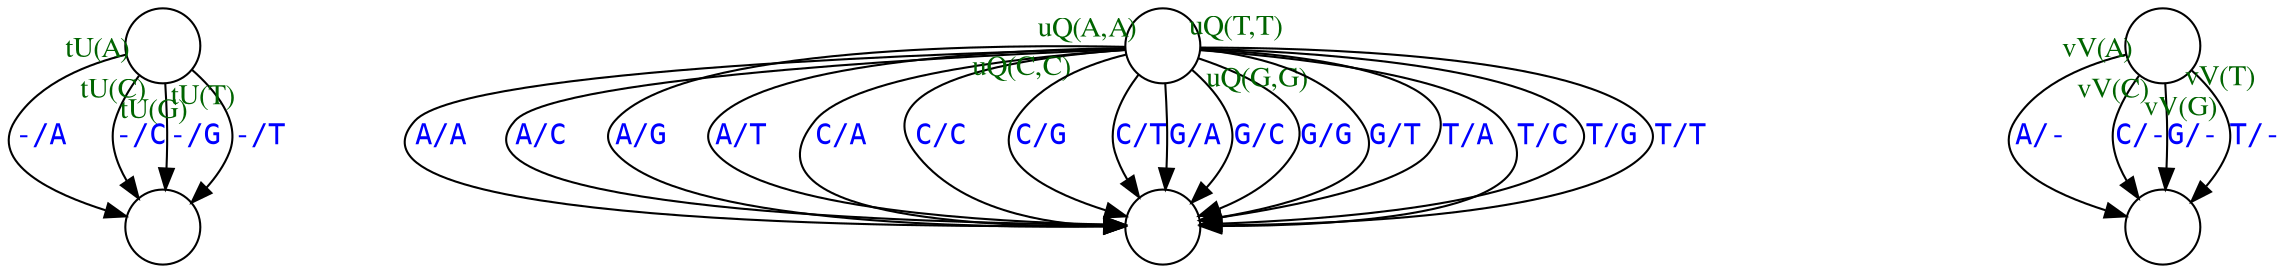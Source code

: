digraph G {

    S [label="", shape=circle];

    I [label="", shape=circle];

    W [label="", shape=circle, ordering="out"];
    X [label="", shape=circle];

    M [label="", shape=circle];

    D [label="", shape=circle];

S->I [label="-/A" taillabel="tU(A)" labeldistance=1.4 fontcolor="blue" labelfontcolor="black" fontname="Courier" labelfontname="Times" labelfontcolor="darkgreen"];
S->I [label="-/C" taillabel="tU(C)" labeldistance=1.4 fontcolor="blue" labelfontcolor="black" fontname="Courier" labelfontname="Times" labelfontcolor="darkgreen"];
S->I [label="-/G" taillabel="tU(G)" labeldistance=1.4 fontcolor="blue" labelfontcolor="black" fontname="Courier" labelfontname="Times" labelfontcolor="darkgreen"];
S->I [label="-/T" taillabel="tU(T)" labeldistance=1.4 fontcolor="blue" labelfontcolor="black" fontname="Courier" labelfontname="Times" labelfontcolor="darkgreen"];

X->D [label="A/-" taillabel="vV(A)" labeldistance=1.4 fontcolor="blue" labelfontcolor="black" fontname="Courier" labelfontname="Times" labelfontcolor="darkgreen"];
X->D [label="C/-" taillabel="vV(C)" labeldistance=1.4 fontcolor="blue" labelfontcolor="black" fontname="Courier" labelfontname="Times" labelfontcolor="darkgreen"];
X->D [label="G/-" taillabel="vV(G)" labelangle=30 labeldistance=1.4 fontcolor="blue" labelfontcolor="black" fontname="Courier" labelfontname="Times" labelfontcolor="darkgreen"];
X->D [label="T/-" taillabel="vV(T)" labelangle=30 labeldistance=1.4 fontcolor="blue" labelfontcolor="black" fontname="Courier" labelfontname="Times" labelfontcolor="darkgreen"];

W->M [label="A/A" taillabel="uQ(A,A)" labelangle=330 labeldistance=2 fontcolor="blue" labelfontcolor="black" fontname="Courier" labelfontname="Times" labelfontcolor="darkgreen"];
W->M [label="A/C" fontcolor="blue" fontname="Courier"];
W->M [label="A/G" fontcolor="blue" fontname="Courier"];
W->M [label="A/T" fontcolor="blue" fontname="Courier"];

W->M [label="C/A" fontcolor="blue" fontname="Courier"];
W->M [label="C/C" taillabel="uQ(C,C)" labelangle=5 labeldistance=5 fontcolor="blue" labelfontcolor="black" fontname="Courier" labelfontname="Times" labelfontcolor="darkgreen"];
W->M [label="C/G" fontcolor="blue" fontname="Courier"];
W->M [label="C/T" fontcolor="blue" fontname="Courier"];

W->M [label="G/A" fontcolor="blue" fontname="Courier"];
W->M [label="G/C" fontcolor="blue" fontname="Courier"];
W->M [label="G/G" taillabel="uQ(G,G)" labelangle=0 labeldistance=3 fontcolor="blue" labelfontcolor="black" fontname="Courier" labelfontname="Times" labelfontcolor="darkgreen"];
W->M [label="G/T" fontcolor="blue" fontname="Courier"];

W->M [label="T/A" fontcolor="blue" fontname="Courier"];
W->M [label="T/C" fontcolor="blue" fontname="Courier"];
W->M [label="T/G" fontcolor="blue" fontname="Courier"];
W->M [label="T/T" taillabel="uQ(T,T)" labelangle=30 labeldistance=2 fontcolor="blue" labelfontcolor="black" fontname="Courier" labelfontname="Times" labelfontcolor="darkgreen"];


}
